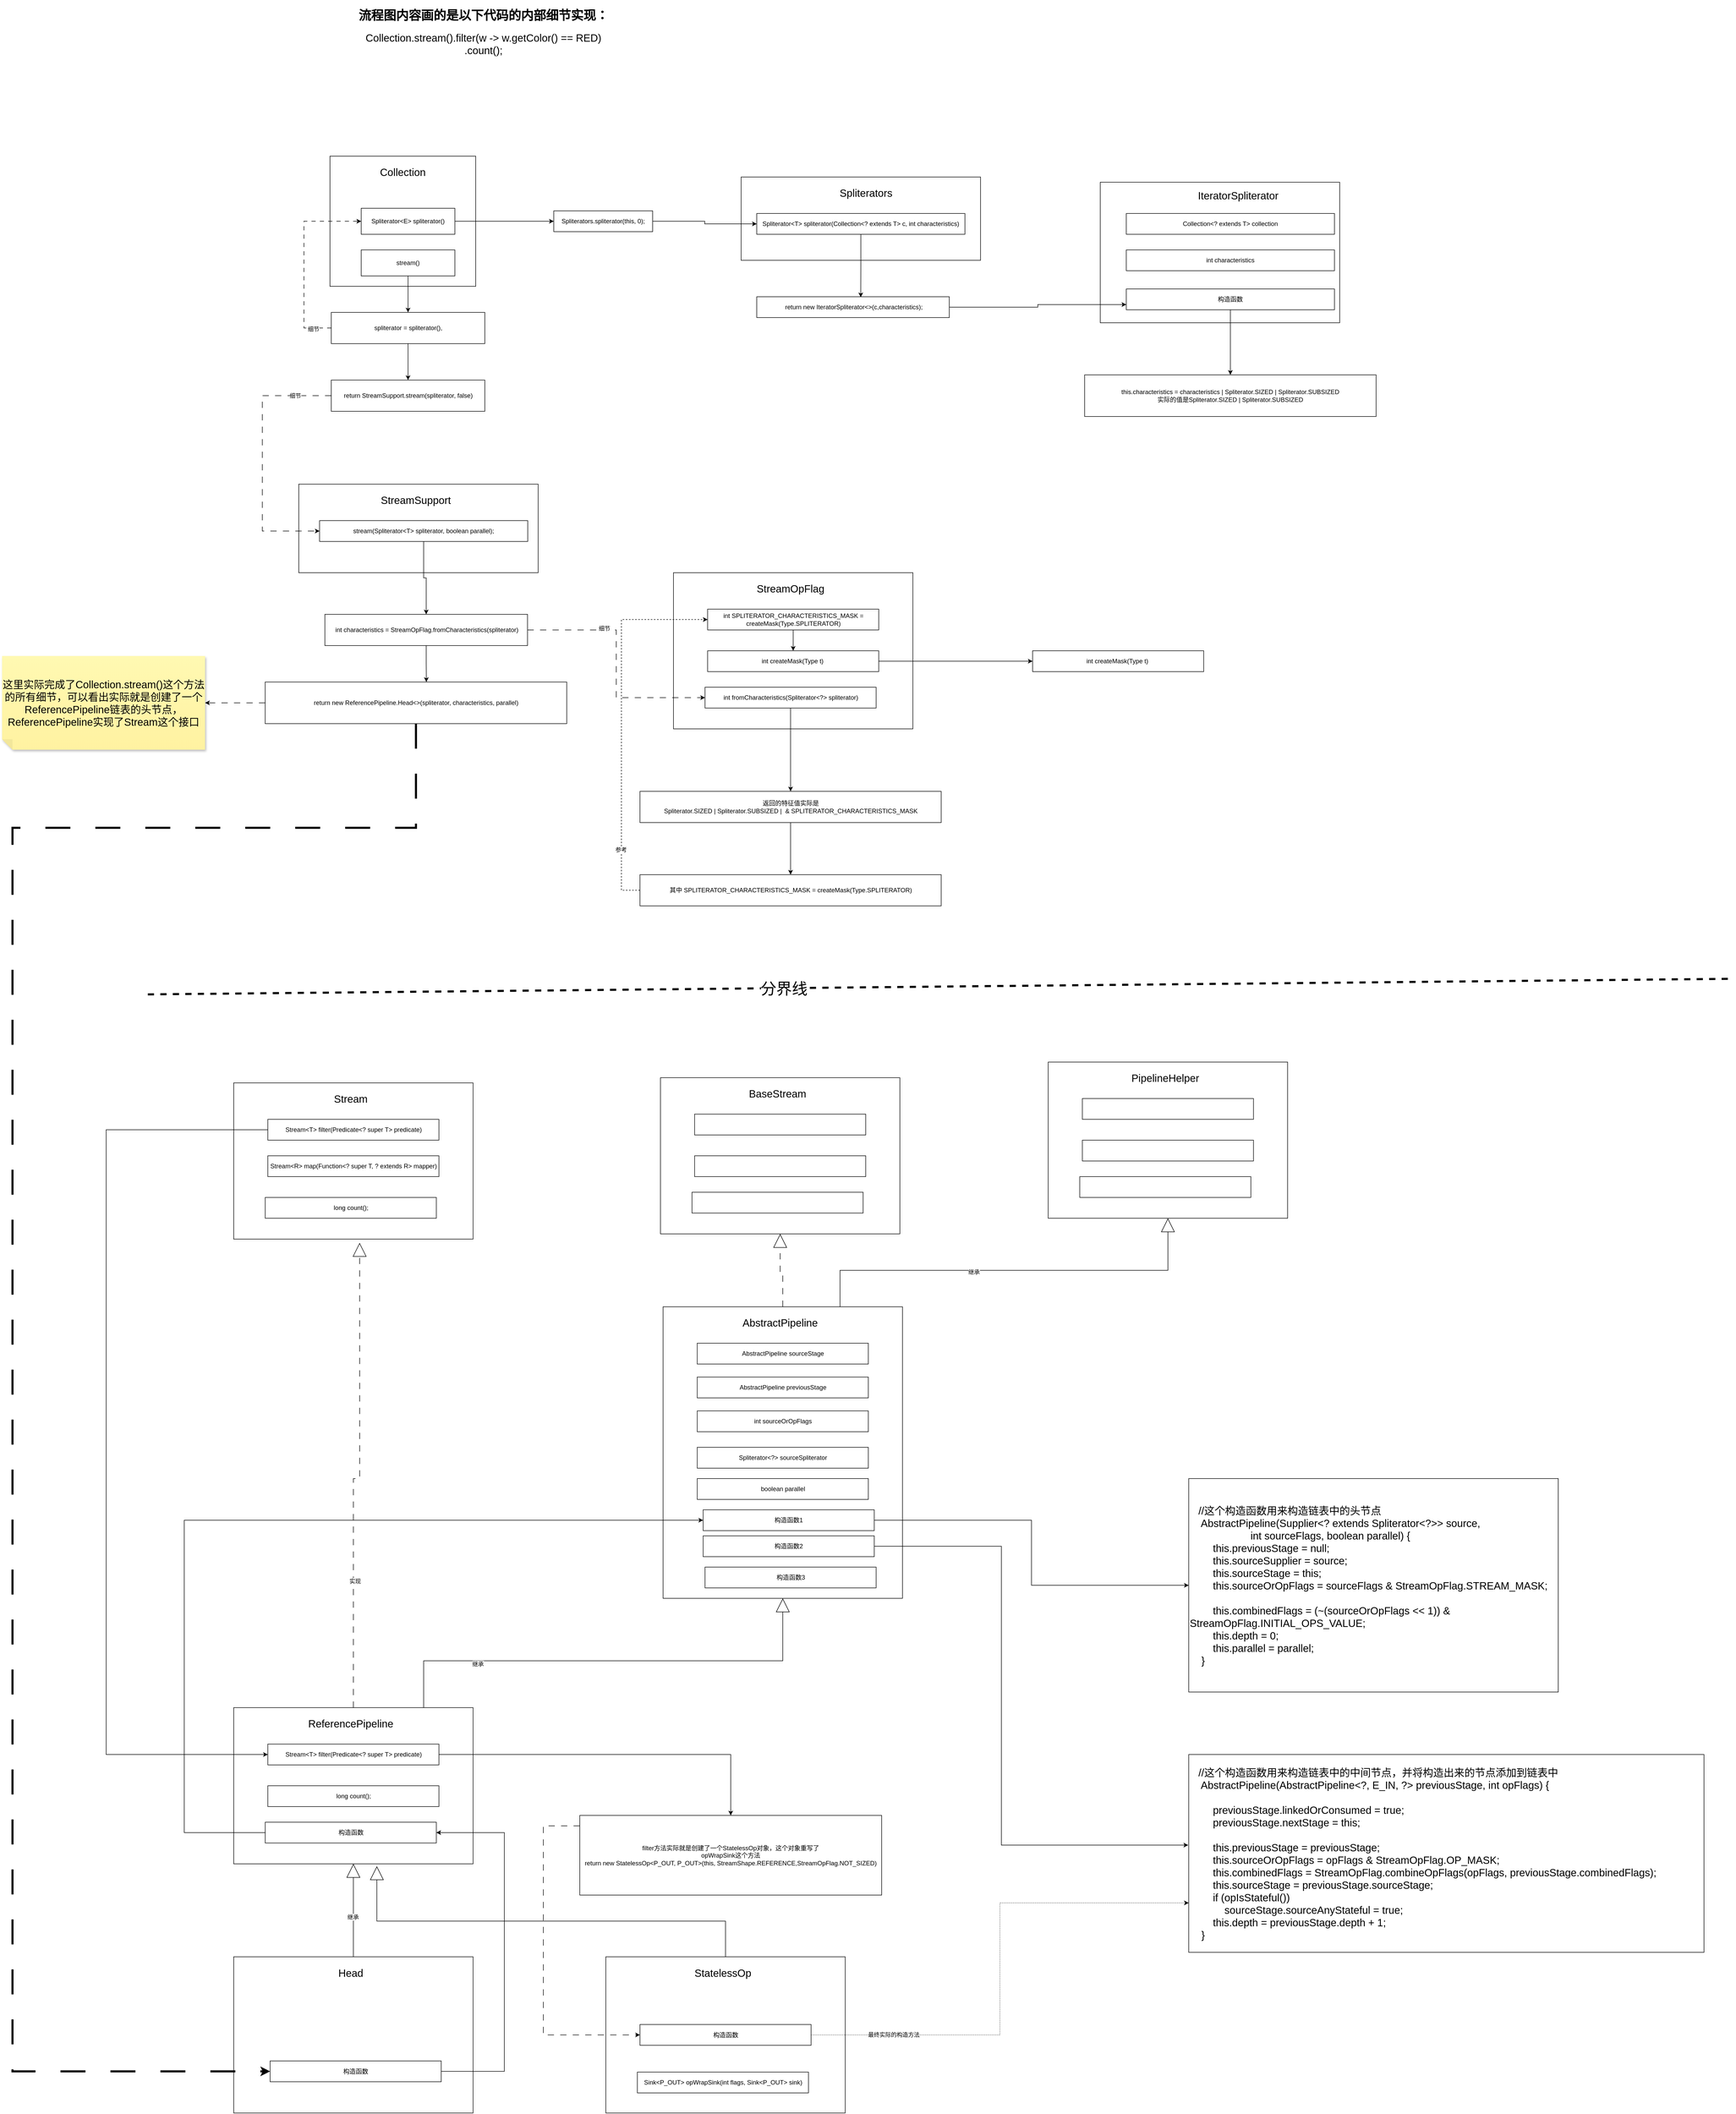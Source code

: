 <mxfile version="21.6.1" type="github">
  <diagram id="C5RBs43oDa-KdzZeNtuy" name="Page-1">
    <mxGraphModel dx="3094" dy="1292" grid="1" gridSize="10" guides="1" tooltips="1" connect="1" arrows="1" fold="1" page="1" pageScale="1" pageWidth="827" pageHeight="1169" math="0" shadow="0">
      <root>
        <mxCell id="WIyWlLk6GJQsqaUBKTNV-0" />
        <mxCell id="WIyWlLk6GJQsqaUBKTNV-1" parent="WIyWlLk6GJQsqaUBKTNV-0" />
        <mxCell id="cCdiUOHsCKcT_TOrJg50-2" value="&lt;h1&gt;流程图内容画的是以下代码的内部细节实现：&lt;/h1&gt;&lt;div style=&quot;border-color: var(--border-color); font-size: 20px; text-align: center;&quot;&gt;Collection.stream()&lt;span style=&quot;background-color: initial;&quot;&gt;.filter(w -&amp;gt; w.getColor() == RED)&lt;/span&gt;&lt;/div&gt;&lt;div style=&quot;border-color: var(--border-color); font-size: 20px; text-align: center;&quot;&gt;&lt;span style=&quot;background-color: initial;&quot;&gt;.count&lt;/span&gt;&lt;span style=&quot;background-color: initial;&quot;&gt;();&lt;/span&gt;&lt;/div&gt;" style="text;html=1;strokeColor=none;fillColor=none;spacing=5;spacingTop=-20;whiteSpace=wrap;overflow=hidden;rounded=0;" parent="WIyWlLk6GJQsqaUBKTNV-1" vertex="1">
          <mxGeometry x="160" y="30" width="560" height="160" as="geometry" />
        </mxCell>
        <mxCell id="cCdiUOHsCKcT_TOrJg50-3" value="" style="rounded=0;whiteSpace=wrap;html=1;fontSize=20;" parent="WIyWlLk6GJQsqaUBKTNV-1" vertex="1">
          <mxGeometry x="110" y="320" width="280" height="250" as="geometry" />
        </mxCell>
        <mxCell id="cCdiUOHsCKcT_TOrJg50-5" value="Collection" style="text;html=1;strokeColor=none;fillColor=none;align=center;verticalAlign=middle;whiteSpace=wrap;rounded=0;fontSize=20;" parent="WIyWlLk6GJQsqaUBKTNV-1" vertex="1">
          <mxGeometry x="190" y="330" width="120" height="40" as="geometry" />
        </mxCell>
        <mxCell id="cCdiUOHsCKcT_TOrJg50-11" style="edgeStyle=orthogonalEdgeStyle;rounded=0;orthogonalLoop=1;jettySize=auto;html=1;" parent="WIyWlLk6GJQsqaUBKTNV-1" source="cCdiUOHsCKcT_TOrJg50-6" target="cCdiUOHsCKcT_TOrJg50-8" edge="1">
          <mxGeometry relative="1" as="geometry" />
        </mxCell>
        <mxCell id="cCdiUOHsCKcT_TOrJg50-6" value="stream()" style="rounded=0;whiteSpace=wrap;html=1;" parent="WIyWlLk6GJQsqaUBKTNV-1" vertex="1">
          <mxGeometry x="170" y="500" width="180" height="50" as="geometry" />
        </mxCell>
        <mxCell id="cCdiUOHsCKcT_TOrJg50-14" style="edgeStyle=orthogonalEdgeStyle;rounded=0;orthogonalLoop=1;jettySize=auto;html=1;entryX=0;entryY=0.5;entryDx=0;entryDy=0;dashed=1;dashPattern=8 8;" parent="WIyWlLk6GJQsqaUBKTNV-1" source="cCdiUOHsCKcT_TOrJg50-8" target="cCdiUOHsCKcT_TOrJg50-12" edge="1">
          <mxGeometry relative="1" as="geometry">
            <Array as="points">
              <mxPoint x="60" y="650" />
              <mxPoint x="60" y="445" />
            </Array>
          </mxGeometry>
        </mxCell>
        <mxCell id="cCdiUOHsCKcT_TOrJg50-15" value="细节" style="edgeLabel;html=1;align=center;verticalAlign=middle;resizable=0;points=[];" parent="cCdiUOHsCKcT_TOrJg50-14" vertex="1" connectable="0">
          <mxGeometry x="-0.807" y="2" relative="1" as="geometry">
            <mxPoint x="1" as="offset" />
          </mxGeometry>
        </mxCell>
        <mxCell id="cCdiUOHsCKcT_TOrJg50-52" style="edgeStyle=orthogonalEdgeStyle;rounded=0;orthogonalLoop=1;jettySize=auto;html=1;" parent="WIyWlLk6GJQsqaUBKTNV-1" source="cCdiUOHsCKcT_TOrJg50-8" target="cCdiUOHsCKcT_TOrJg50-51" edge="1">
          <mxGeometry relative="1" as="geometry" />
        </mxCell>
        <mxCell id="cCdiUOHsCKcT_TOrJg50-8" value="spliterator = spliterator()," style="rounded=0;whiteSpace=wrap;html=1;" parent="WIyWlLk6GJQsqaUBKTNV-1" vertex="1">
          <mxGeometry x="112.5" y="620" width="295" height="60" as="geometry" />
        </mxCell>
        <mxCell id="cCdiUOHsCKcT_TOrJg50-17" style="edgeStyle=orthogonalEdgeStyle;rounded=0;orthogonalLoop=1;jettySize=auto;html=1;entryX=0;entryY=0.5;entryDx=0;entryDy=0;" parent="WIyWlLk6GJQsqaUBKTNV-1" source="cCdiUOHsCKcT_TOrJg50-12" target="cCdiUOHsCKcT_TOrJg50-16" edge="1">
          <mxGeometry relative="1" as="geometry" />
        </mxCell>
        <mxCell id="cCdiUOHsCKcT_TOrJg50-12" value="Spliterator&amp;lt;E&amp;gt; spliterator()" style="rounded=0;whiteSpace=wrap;html=1;" parent="WIyWlLk6GJQsqaUBKTNV-1" vertex="1">
          <mxGeometry x="170" y="420" width="180" height="50" as="geometry" />
        </mxCell>
        <mxCell id="cCdiUOHsCKcT_TOrJg50-16" value="Spliterators.spliterator(this, 0);" style="rounded=0;whiteSpace=wrap;html=1;" parent="WIyWlLk6GJQsqaUBKTNV-1" vertex="1">
          <mxGeometry x="540" y="425" width="190" height="40" as="geometry" />
        </mxCell>
        <mxCell id="cCdiUOHsCKcT_TOrJg50-18" value="" style="rounded=0;whiteSpace=wrap;html=1;fontSize=20;" parent="WIyWlLk6GJQsqaUBKTNV-1" vertex="1">
          <mxGeometry x="900" y="360" width="460" height="160" as="geometry" />
        </mxCell>
        <mxCell id="cCdiUOHsCKcT_TOrJg50-19" value="Spliterators" style="text;html=1;strokeColor=none;fillColor=none;align=center;verticalAlign=middle;whiteSpace=wrap;rounded=0;fontSize=20;" parent="WIyWlLk6GJQsqaUBKTNV-1" vertex="1">
          <mxGeometry x="1080" y="370" width="120" height="40" as="geometry" />
        </mxCell>
        <mxCell id="cCdiUOHsCKcT_TOrJg50-28" style="edgeStyle=orthogonalEdgeStyle;rounded=0;orthogonalLoop=1;jettySize=auto;html=1;entryX=0.54;entryY=0.025;entryDx=0;entryDy=0;entryPerimeter=0;" parent="WIyWlLk6GJQsqaUBKTNV-1" source="cCdiUOHsCKcT_TOrJg50-25" target="cCdiUOHsCKcT_TOrJg50-27" edge="1">
          <mxGeometry relative="1" as="geometry" />
        </mxCell>
        <mxCell id="cCdiUOHsCKcT_TOrJg50-25" value="&lt;div&gt;Spliterator&amp;lt;T&amp;gt; spliterator(Collection&amp;lt;? extends T&amp;gt; c,&amp;nbsp;&lt;span style=&quot;background-color: initial;&quot;&gt;int characteristics)&lt;/span&gt;&lt;/div&gt;" style="rounded=0;whiteSpace=wrap;html=1;" parent="WIyWlLk6GJQsqaUBKTNV-1" vertex="1">
          <mxGeometry x="930" y="430" width="400" height="40" as="geometry" />
        </mxCell>
        <mxCell id="cCdiUOHsCKcT_TOrJg50-26" style="edgeStyle=orthogonalEdgeStyle;rounded=0;orthogonalLoop=1;jettySize=auto;html=1;" parent="WIyWlLk6GJQsqaUBKTNV-1" source="cCdiUOHsCKcT_TOrJg50-16" target="cCdiUOHsCKcT_TOrJg50-25" edge="1">
          <mxGeometry relative="1" as="geometry" />
        </mxCell>
        <mxCell id="cCdiUOHsCKcT_TOrJg50-27" value="&lt;div&gt;&amp;nbsp;return new IteratorSpliterator&amp;lt;&amp;gt;(c,&lt;span style=&quot;background-color: initial;&quot;&gt;characteristics);&lt;/span&gt;&lt;/div&gt;" style="rounded=0;whiteSpace=wrap;html=1;" parent="WIyWlLk6GJQsqaUBKTNV-1" vertex="1">
          <mxGeometry x="930" y="590" width="370" height="40" as="geometry" />
        </mxCell>
        <mxCell id="cCdiUOHsCKcT_TOrJg50-29" value="" style="rounded=0;whiteSpace=wrap;html=1;fontSize=20;" parent="WIyWlLk6GJQsqaUBKTNV-1" vertex="1">
          <mxGeometry x="1590" y="370" width="460" height="270" as="geometry" />
        </mxCell>
        <mxCell id="cCdiUOHsCKcT_TOrJg50-30" value="IteratorSpliterator" style="text;html=1;strokeColor=none;fillColor=none;align=center;verticalAlign=middle;whiteSpace=wrap;rounded=0;fontSize=20;" parent="WIyWlLk6GJQsqaUBKTNV-1" vertex="1">
          <mxGeometry x="1770" y="380" width="170" height="30" as="geometry" />
        </mxCell>
        <mxCell id="cCdiUOHsCKcT_TOrJg50-38" style="edgeStyle=orthogonalEdgeStyle;rounded=0;orthogonalLoop=1;jettySize=auto;html=1;" parent="WIyWlLk6GJQsqaUBKTNV-1" source="cCdiUOHsCKcT_TOrJg50-31" target="cCdiUOHsCKcT_TOrJg50-37" edge="1">
          <mxGeometry relative="1" as="geometry" />
        </mxCell>
        <mxCell id="cCdiUOHsCKcT_TOrJg50-31" value="&lt;div&gt;构造函数&lt;/div&gt;" style="rounded=0;whiteSpace=wrap;html=1;" parent="WIyWlLk6GJQsqaUBKTNV-1" vertex="1">
          <mxGeometry x="1640" y="575" width="400" height="40" as="geometry" />
        </mxCell>
        <mxCell id="cCdiUOHsCKcT_TOrJg50-32" value="&lt;div&gt;Collection&amp;lt;? extends T&amp;gt; collection&lt;/div&gt;" style="rounded=0;whiteSpace=wrap;html=1;" parent="WIyWlLk6GJQsqaUBKTNV-1" vertex="1">
          <mxGeometry x="1640" y="430" width="400" height="40" as="geometry" />
        </mxCell>
        <mxCell id="cCdiUOHsCKcT_TOrJg50-33" value="&lt;div&gt;int characteristics&lt;/div&gt;" style="rounded=0;whiteSpace=wrap;html=1;" parent="WIyWlLk6GJQsqaUBKTNV-1" vertex="1">
          <mxGeometry x="1640" y="500" width="400" height="40" as="geometry" />
        </mxCell>
        <mxCell id="cCdiUOHsCKcT_TOrJg50-34" style="edgeStyle=orthogonalEdgeStyle;rounded=0;orthogonalLoop=1;jettySize=auto;html=1;entryX=0;entryY=0.75;entryDx=0;entryDy=0;" parent="WIyWlLk6GJQsqaUBKTNV-1" source="cCdiUOHsCKcT_TOrJg50-27" target="cCdiUOHsCKcT_TOrJg50-31" edge="1">
          <mxGeometry relative="1" as="geometry" />
        </mxCell>
        <mxCell id="cCdiUOHsCKcT_TOrJg50-73" style="edgeStyle=orthogonalEdgeStyle;rounded=0;orthogonalLoop=1;jettySize=auto;html=1;dashed=1;dashPattern=12 12;" parent="WIyWlLk6GJQsqaUBKTNV-1" source="cCdiUOHsCKcT_TOrJg50-35" target="cCdiUOHsCKcT_TOrJg50-72" edge="1">
          <mxGeometry relative="1" as="geometry" />
        </mxCell>
        <mxCell id="cCdiUOHsCKcT_TOrJg50-35" value="&lt;div&gt;&lt;/div&gt;return new ReferencePipeline.Head&amp;lt;&amp;gt;(spliterator, characteristics&lt;span style=&quot;background-color: initial;&quot;&gt;,&amp;nbsp;&lt;/span&gt;&lt;span style=&quot;background-color: initial;&quot;&gt;parallel)&lt;/span&gt;" style="rounded=0;whiteSpace=wrap;html=1;" parent="WIyWlLk6GJQsqaUBKTNV-1" vertex="1">
          <mxGeometry x="-14.47" y="1330" width="579.37" height="80" as="geometry" />
        </mxCell>
        <mxCell id="cCdiUOHsCKcT_TOrJg50-37" value="&lt;div&gt;&lt;/div&gt;this.characteristics =&amp;nbsp;&lt;span style=&quot;background-color: initial;&quot;&gt;characteristics | Spliterator.SIZED | Spliterator.SUBSIZED&lt;br&gt;实际的值是Spliterator.SIZED | Spliterator.SUBSIZED&lt;br&gt;&lt;/span&gt;" style="rounded=0;whiteSpace=wrap;html=1;" parent="WIyWlLk6GJQsqaUBKTNV-1" vertex="1">
          <mxGeometry x="1560" y="740" width="560" height="80" as="geometry" />
        </mxCell>
        <mxCell id="cCdiUOHsCKcT_TOrJg50-44" style="edgeStyle=orthogonalEdgeStyle;rounded=0;orthogonalLoop=1;jettySize=auto;html=1;entryX=0.5;entryY=0;entryDx=0;entryDy=0;" parent="WIyWlLk6GJQsqaUBKTNV-1" source="cCdiUOHsCKcT_TOrJg50-39" edge="1">
          <mxGeometry relative="1" as="geometry">
            <mxPoint x="295.215" y="1330" as="targetPoint" />
          </mxGeometry>
        </mxCell>
        <mxCell id="cCdiUOHsCKcT_TOrJg50-39" value="&amp;nbsp;int&amp;nbsp;characteristics&lt;span style=&quot;background-color: initial;&quot;&gt;&amp;nbsp;= StreamOpFlag.fromCharacteristics(spliterator)&lt;/span&gt;" style="rounded=0;whiteSpace=wrap;html=1;" parent="WIyWlLk6GJQsqaUBKTNV-1" vertex="1">
          <mxGeometry x="100.22" y="1200" width="389.37" height="60" as="geometry" />
        </mxCell>
        <mxCell id="cCdiUOHsCKcT_TOrJg50-45" value="" style="rounded=0;whiteSpace=wrap;html=1;fontSize=20;" parent="WIyWlLk6GJQsqaUBKTNV-1" vertex="1">
          <mxGeometry x="50" y="950" width="460" height="170" as="geometry" />
        </mxCell>
        <mxCell id="cCdiUOHsCKcT_TOrJg50-46" value="StreamSupport" style="text;html=1;strokeColor=none;fillColor=none;align=center;verticalAlign=middle;whiteSpace=wrap;rounded=0;fontSize=20;" parent="WIyWlLk6GJQsqaUBKTNV-1" vertex="1">
          <mxGeometry x="180" y="960" width="190" height="40" as="geometry" />
        </mxCell>
        <mxCell id="cCdiUOHsCKcT_TOrJg50-56" style="edgeStyle=orthogonalEdgeStyle;rounded=0;orthogonalLoop=1;jettySize=auto;html=1;" parent="WIyWlLk6GJQsqaUBKTNV-1" source="cCdiUOHsCKcT_TOrJg50-48" target="cCdiUOHsCKcT_TOrJg50-39" edge="1">
          <mxGeometry relative="1" as="geometry" />
        </mxCell>
        <mxCell id="cCdiUOHsCKcT_TOrJg50-48" value="stream(Spliterator&amp;lt;T&amp;gt; spliterator, boolean parallel);" style="rounded=0;whiteSpace=wrap;html=1;" parent="WIyWlLk6GJQsqaUBKTNV-1" vertex="1">
          <mxGeometry x="90" y="1020" width="400" height="40" as="geometry" />
        </mxCell>
        <mxCell id="cCdiUOHsCKcT_TOrJg50-51" value="return StreamSupport.stream(spliterator, false)" style="rounded=0;whiteSpace=wrap;html=1;" parent="WIyWlLk6GJQsqaUBKTNV-1" vertex="1">
          <mxGeometry x="112.5" y="750" width="295" height="60" as="geometry" />
        </mxCell>
        <mxCell id="cCdiUOHsCKcT_TOrJg50-53" style="edgeStyle=orthogonalEdgeStyle;rounded=0;orthogonalLoop=1;jettySize=auto;html=1;entryX=0;entryY=0.5;entryDx=0;entryDy=0;dashed=1;dashPattern=12 12;" parent="WIyWlLk6GJQsqaUBKTNV-1" source="cCdiUOHsCKcT_TOrJg50-51" target="cCdiUOHsCKcT_TOrJg50-48" edge="1">
          <mxGeometry relative="1" as="geometry">
            <Array as="points">
              <mxPoint x="-20" y="780" />
              <mxPoint x="-20" y="1040" />
            </Array>
          </mxGeometry>
        </mxCell>
        <mxCell id="cCdiUOHsCKcT_TOrJg50-54" value="细节" style="edgeLabel;html=1;align=center;verticalAlign=middle;resizable=0;points=[];" parent="cCdiUOHsCKcT_TOrJg50-53" vertex="1" connectable="0">
          <mxGeometry x="-0.72" relative="1" as="geometry">
            <mxPoint x="1" as="offset" />
          </mxGeometry>
        </mxCell>
        <mxCell id="cCdiUOHsCKcT_TOrJg50-65" style="edgeStyle=orthogonalEdgeStyle;rounded=0;orthogonalLoop=1;jettySize=auto;html=1;" parent="WIyWlLk6GJQsqaUBKTNV-1" source="cCdiUOHsCKcT_TOrJg50-57" target="cCdiUOHsCKcT_TOrJg50-64" edge="1">
          <mxGeometry relative="1" as="geometry" />
        </mxCell>
        <mxCell id="cCdiUOHsCKcT_TOrJg50-57" value="返回的特征值实际是&lt;br&gt;Spliterator.SIZED | Spliterator.SUBSIZED |&amp;nbsp;&amp;nbsp;&amp;amp; SPLITERATOR_CHARACTERISTICS_MASK" style="rounded=0;whiteSpace=wrap;html=1;" parent="WIyWlLk6GJQsqaUBKTNV-1" vertex="1">
          <mxGeometry x="705.62" y="1540" width="578.75" height="60" as="geometry" />
        </mxCell>
        <mxCell id="cCdiUOHsCKcT_TOrJg50-58" value="" style="rounded=0;whiteSpace=wrap;html=1;fontSize=20;" parent="WIyWlLk6GJQsqaUBKTNV-1" vertex="1">
          <mxGeometry x="770" y="1120" width="460" height="300" as="geometry" />
        </mxCell>
        <mxCell id="cCdiUOHsCKcT_TOrJg50-59" value="StreamOpFlag" style="text;html=1;strokeColor=none;fillColor=none;align=center;verticalAlign=middle;whiteSpace=wrap;rounded=0;fontSize=20;" parent="WIyWlLk6GJQsqaUBKTNV-1" vertex="1">
          <mxGeometry x="900" y="1130" width="190" height="40" as="geometry" />
        </mxCell>
        <mxCell id="cCdiUOHsCKcT_TOrJg50-61" style="edgeStyle=orthogonalEdgeStyle;rounded=0;orthogonalLoop=1;jettySize=auto;html=1;" parent="WIyWlLk6GJQsqaUBKTNV-1" source="cCdiUOHsCKcT_TOrJg50-41" target="cCdiUOHsCKcT_TOrJg50-57" edge="1">
          <mxGeometry relative="1" as="geometry" />
        </mxCell>
        <mxCell id="cCdiUOHsCKcT_TOrJg50-41" value="int fromCharacteristics(Spliterator&amp;lt;?&amp;gt; spliterator)" style="rounded=0;whiteSpace=wrap;html=1;" parent="WIyWlLk6GJQsqaUBKTNV-1" vertex="1">
          <mxGeometry x="830.62" y="1340" width="328.75" height="40" as="geometry" />
        </mxCell>
        <mxCell id="cCdiUOHsCKcT_TOrJg50-42" style="edgeStyle=orthogonalEdgeStyle;rounded=0;orthogonalLoop=1;jettySize=auto;html=1;entryX=0;entryY=0.5;entryDx=0;entryDy=0;dashed=1;dashPattern=12 12;" parent="WIyWlLk6GJQsqaUBKTNV-1" source="cCdiUOHsCKcT_TOrJg50-39" target="cCdiUOHsCKcT_TOrJg50-41" edge="1">
          <mxGeometry relative="1" as="geometry" />
        </mxCell>
        <mxCell id="cCdiUOHsCKcT_TOrJg50-43" value="细节" style="edgeLabel;html=1;align=center;verticalAlign=middle;resizable=0;points=[];" parent="cCdiUOHsCKcT_TOrJg50-42" vertex="1" connectable="0">
          <mxGeometry x="-0.371" y="3" relative="1" as="geometry">
            <mxPoint x="-1" as="offset" />
          </mxGeometry>
        </mxCell>
        <mxCell id="cCdiUOHsCKcT_TOrJg50-71" style="edgeStyle=orthogonalEdgeStyle;rounded=0;orthogonalLoop=1;jettySize=auto;html=1;" parent="WIyWlLk6GJQsqaUBKTNV-1" source="cCdiUOHsCKcT_TOrJg50-63" target="cCdiUOHsCKcT_TOrJg50-70" edge="1">
          <mxGeometry relative="1" as="geometry" />
        </mxCell>
        <mxCell id="cCdiUOHsCKcT_TOrJg50-63" value="int createMask(Type t)&amp;nbsp;" style="rounded=0;whiteSpace=wrap;html=1;" parent="WIyWlLk6GJQsqaUBKTNV-1" vertex="1">
          <mxGeometry x="835.62" y="1270" width="328.75" height="40" as="geometry" />
        </mxCell>
        <mxCell id="cCdiUOHsCKcT_TOrJg50-64" value="其中 SPLITERATOR_CHARACTERISTICS_MASK = createMask(Type.SPLITERATOR)" style="rounded=0;whiteSpace=wrap;html=1;" parent="WIyWlLk6GJQsqaUBKTNV-1" vertex="1">
          <mxGeometry x="705.62" y="1700" width="578.75" height="60" as="geometry" />
        </mxCell>
        <mxCell id="cCdiUOHsCKcT_TOrJg50-67" style="edgeStyle=orthogonalEdgeStyle;rounded=0;orthogonalLoop=1;jettySize=auto;html=1;entryX=0.5;entryY=0;entryDx=0;entryDy=0;" parent="WIyWlLk6GJQsqaUBKTNV-1" source="cCdiUOHsCKcT_TOrJg50-66" target="cCdiUOHsCKcT_TOrJg50-63" edge="1">
          <mxGeometry relative="1" as="geometry" />
        </mxCell>
        <mxCell id="cCdiUOHsCKcT_TOrJg50-66" value="int SPLITERATOR_CHARACTERISTICS_MASK = createMask(Type.SPLITERATOR)" style="rounded=0;whiteSpace=wrap;html=1;" parent="WIyWlLk6GJQsqaUBKTNV-1" vertex="1">
          <mxGeometry x="835.62" y="1190" width="328.75" height="40" as="geometry" />
        </mxCell>
        <mxCell id="cCdiUOHsCKcT_TOrJg50-68" style="edgeStyle=orthogonalEdgeStyle;rounded=0;orthogonalLoop=1;jettySize=auto;html=1;entryX=0;entryY=0.5;entryDx=0;entryDy=0;dashed=1;" parent="WIyWlLk6GJQsqaUBKTNV-1" source="cCdiUOHsCKcT_TOrJg50-64" target="cCdiUOHsCKcT_TOrJg50-66" edge="1">
          <mxGeometry relative="1" as="geometry">
            <Array as="points">
              <mxPoint x="670" y="1730" />
              <mxPoint x="670" y="1210" />
            </Array>
          </mxGeometry>
        </mxCell>
        <mxCell id="cCdiUOHsCKcT_TOrJg50-69" value="参考" style="edgeLabel;html=1;align=center;verticalAlign=middle;resizable=0;points=[];" parent="cCdiUOHsCKcT_TOrJg50-68" vertex="1" connectable="0">
          <mxGeometry x="-0.684" y="1" relative="1" as="geometry">
            <mxPoint as="offset" />
          </mxGeometry>
        </mxCell>
        <mxCell id="cCdiUOHsCKcT_TOrJg50-70" value="int createMask(Type t)&amp;nbsp;" style="rounded=0;whiteSpace=wrap;html=1;" parent="WIyWlLk6GJQsqaUBKTNV-1" vertex="1">
          <mxGeometry x="1460" y="1270" width="328.75" height="40" as="geometry" />
        </mxCell>
        <mxCell id="cCdiUOHsCKcT_TOrJg50-72" value="这里实际完成了Collection.stream()这个方法的所有细节，可以看出实际就是创建了一个ReferencePipeline链表的头节点，ReferencePipeline实现了Stream这个接口" style="shape=note;whiteSpace=wrap;html=1;backgroundOutline=1;fontColor=#000000;darkOpacity=0.05;fillColor=#FFF9B2;strokeColor=none;fillStyle=solid;direction=west;gradientDirection=north;gradientColor=#FFF2A1;shadow=1;size=20;pointerEvents=1;fontSize=20;" parent="WIyWlLk6GJQsqaUBKTNV-1" vertex="1">
          <mxGeometry x="-520" y="1280" width="390" height="180" as="geometry" />
        </mxCell>
        <mxCell id="cCdiUOHsCKcT_TOrJg50-74" value="" style="endArrow=none;dashed=1;html=1;rounded=0;strokeWidth=4;" parent="WIyWlLk6GJQsqaUBKTNV-1" edge="1">
          <mxGeometry width="50" height="50" relative="1" as="geometry">
            <mxPoint x="-240" y="1930" as="sourcePoint" />
            <mxPoint x="2807.5" y="1900" as="targetPoint" />
          </mxGeometry>
        </mxCell>
        <mxCell id="cCdiUOHsCKcT_TOrJg50-75" value="分界线" style="edgeLabel;html=1;align=center;verticalAlign=middle;resizable=0;points=[];fontSize=30;" parent="cCdiUOHsCKcT_TOrJg50-74" vertex="1" connectable="0">
          <mxGeometry x="-0.198" y="-1" relative="1" as="geometry">
            <mxPoint as="offset" />
          </mxGeometry>
        </mxCell>
        <mxCell id="cCdiUOHsCKcT_TOrJg50-95" style="edgeStyle=orthogonalEdgeStyle;rounded=0;orthogonalLoop=1;jettySize=auto;html=1;entryX=0.526;entryY=1.024;entryDx=0;entryDy=0;entryPerimeter=0;endArrow=block;endFill=0;endSize=24;dashed=1;dashPattern=12 12;" parent="WIyWlLk6GJQsqaUBKTNV-1" source="cCdiUOHsCKcT_TOrJg50-76" target="cCdiUOHsCKcT_TOrJg50-90" edge="1">
          <mxGeometry relative="1" as="geometry" />
        </mxCell>
        <mxCell id="cCdiUOHsCKcT_TOrJg50-96" value="实现" style="edgeLabel;html=1;align=center;verticalAlign=middle;resizable=0;points=[];" parent="cCdiUOHsCKcT_TOrJg50-95" vertex="1" connectable="0">
          <mxGeometry x="-0.463" y="-3" relative="1" as="geometry">
            <mxPoint as="offset" />
          </mxGeometry>
        </mxCell>
        <mxCell id="cCdiUOHsCKcT_TOrJg50-102" style="edgeStyle=orthogonalEdgeStyle;rounded=0;orthogonalLoop=1;jettySize=auto;html=1;endArrow=block;endFill=0;endSize=24;" parent="WIyWlLk6GJQsqaUBKTNV-1" source="cCdiUOHsCKcT_TOrJg50-76" target="cCdiUOHsCKcT_TOrJg50-97" edge="1">
          <mxGeometry relative="1" as="geometry">
            <Array as="points">
              <mxPoint x="290" y="3210" />
              <mxPoint x="980" y="3210" />
            </Array>
          </mxGeometry>
        </mxCell>
        <mxCell id="cCdiUOHsCKcT_TOrJg50-103" value="继承" style="edgeLabel;html=1;align=center;verticalAlign=middle;resizable=0;points=[];" parent="cCdiUOHsCKcT_TOrJg50-102" vertex="1" connectable="0">
          <mxGeometry x="-0.568" y="-5" relative="1" as="geometry">
            <mxPoint x="-1" y="1" as="offset" />
          </mxGeometry>
        </mxCell>
        <mxCell id="cCdiUOHsCKcT_TOrJg50-76" value="" style="rounded=0;whiteSpace=wrap;html=1;fontSize=20;" parent="WIyWlLk6GJQsqaUBKTNV-1" vertex="1">
          <mxGeometry x="-75.01" y="3300" width="460" height="300" as="geometry" />
        </mxCell>
        <mxCell id="cCdiUOHsCKcT_TOrJg50-77" value="ReferencePipeline" style="text;html=1;strokeColor=none;fillColor=none;align=center;verticalAlign=middle;whiteSpace=wrap;rounded=0;fontSize=20;" parent="WIyWlLk6GJQsqaUBKTNV-1" vertex="1">
          <mxGeometry x="54.99" y="3310" width="190" height="40" as="geometry" />
        </mxCell>
        <mxCell id="cCdiUOHsCKcT_TOrJg50-78" value="构造函数" style="rounded=0;whiteSpace=wrap;html=1;" parent="WIyWlLk6GJQsqaUBKTNV-1" vertex="1">
          <mxGeometry x="-14.39" y="3520" width="328.75" height="40" as="geometry" />
        </mxCell>
        <mxCell id="cCdiUOHsCKcT_TOrJg50-79" value="long count();" style="rounded=0;whiteSpace=wrap;html=1;" parent="WIyWlLk6GJQsqaUBKTNV-1" vertex="1">
          <mxGeometry x="-9.39" y="3450" width="328.75" height="40" as="geometry" />
        </mxCell>
        <mxCell id="cCdiUOHsCKcT_TOrJg50-131" style="edgeStyle=orthogonalEdgeStyle;rounded=0;orthogonalLoop=1;jettySize=auto;html=1;" parent="WIyWlLk6GJQsqaUBKTNV-1" source="cCdiUOHsCKcT_TOrJg50-81" target="cCdiUOHsCKcT_TOrJg50-130" edge="1">
          <mxGeometry relative="1" as="geometry" />
        </mxCell>
        <mxCell id="cCdiUOHsCKcT_TOrJg50-81" value="Stream&amp;lt;T&amp;gt; filter(Predicate&amp;lt;? super T&amp;gt; predicate)" style="rounded=0;whiteSpace=wrap;html=1;" parent="WIyWlLk6GJQsqaUBKTNV-1" vertex="1">
          <mxGeometry x="-9.39" y="3370" width="328.75" height="40" as="geometry" />
        </mxCell>
        <mxCell id="cCdiUOHsCKcT_TOrJg50-88" style="edgeStyle=orthogonalEdgeStyle;rounded=0;orthogonalLoop=1;jettySize=auto;html=1;entryX=0.5;entryY=1;entryDx=0;entryDy=0;endArrow=block;endFill=0;endSize=24;" parent="WIyWlLk6GJQsqaUBKTNV-1" source="cCdiUOHsCKcT_TOrJg50-82" target="cCdiUOHsCKcT_TOrJg50-76" edge="1">
          <mxGeometry relative="1" as="geometry" />
        </mxCell>
        <mxCell id="cCdiUOHsCKcT_TOrJg50-89" value="继承" style="edgeLabel;html=1;align=center;verticalAlign=middle;resizable=0;points=[];" parent="cCdiUOHsCKcT_TOrJg50-88" vertex="1" connectable="0">
          <mxGeometry x="-0.144" y="1" relative="1" as="geometry">
            <mxPoint as="offset" />
          </mxGeometry>
        </mxCell>
        <mxCell id="cCdiUOHsCKcT_TOrJg50-82" value="" style="rounded=0;whiteSpace=wrap;html=1;fontSize=20;" parent="WIyWlLk6GJQsqaUBKTNV-1" vertex="1">
          <mxGeometry x="-75.01" y="3778.57" width="460" height="300" as="geometry" />
        </mxCell>
        <mxCell id="cCdiUOHsCKcT_TOrJg50-83" value="Head" style="text;html=1;strokeColor=none;fillColor=none;align=center;verticalAlign=middle;whiteSpace=wrap;rounded=0;fontSize=20;" parent="WIyWlLk6GJQsqaUBKTNV-1" vertex="1">
          <mxGeometry x="54.99" y="3788.57" width="190" height="40" as="geometry" />
        </mxCell>
        <mxCell id="cCdiUOHsCKcT_TOrJg50-120" style="edgeStyle=orthogonalEdgeStyle;rounded=0;orthogonalLoop=1;jettySize=auto;html=1;entryX=1;entryY=0.5;entryDx=0;entryDy=0;" parent="WIyWlLk6GJQsqaUBKTNV-1" source="cCdiUOHsCKcT_TOrJg50-84" target="cCdiUOHsCKcT_TOrJg50-78" edge="1">
          <mxGeometry relative="1" as="geometry">
            <Array as="points">
              <mxPoint x="444.99" y="3998.5" />
              <mxPoint x="444.99" y="3540.5" />
            </Array>
          </mxGeometry>
        </mxCell>
        <mxCell id="cCdiUOHsCKcT_TOrJg50-84" value="构造函数" style="rounded=0;whiteSpace=wrap;html=1;" parent="WIyWlLk6GJQsqaUBKTNV-1" vertex="1">
          <mxGeometry x="-5.01" y="3978.57" width="328.75" height="40" as="geometry" />
        </mxCell>
        <mxCell id="cCdiUOHsCKcT_TOrJg50-90" value="" style="rounded=0;whiteSpace=wrap;html=1;fontSize=20;" parent="WIyWlLk6GJQsqaUBKTNV-1" vertex="1">
          <mxGeometry x="-75.01" y="2100" width="460" height="300" as="geometry" />
        </mxCell>
        <mxCell id="cCdiUOHsCKcT_TOrJg50-91" value="Stream" style="text;html=1;strokeColor=none;fillColor=none;align=center;verticalAlign=middle;whiteSpace=wrap;rounded=0;fontSize=20;" parent="WIyWlLk6GJQsqaUBKTNV-1" vertex="1">
          <mxGeometry x="54.99" y="2110" width="190" height="40" as="geometry" />
        </mxCell>
        <mxCell id="cCdiUOHsCKcT_TOrJg50-93" value="Stream&amp;lt;R&amp;gt; map(Function&amp;lt;? super T, ? extends R&amp;gt; mapper)" style="rounded=0;whiteSpace=wrap;html=1;" parent="WIyWlLk6GJQsqaUBKTNV-1" vertex="1">
          <mxGeometry x="-9.39" y="2240" width="328.75" height="40" as="geometry" />
        </mxCell>
        <mxCell id="cCdiUOHsCKcT_TOrJg50-132" style="edgeStyle=orthogonalEdgeStyle;rounded=0;orthogonalLoop=1;jettySize=auto;html=1;entryX=0;entryY=0.5;entryDx=0;entryDy=0;" parent="WIyWlLk6GJQsqaUBKTNV-1" source="cCdiUOHsCKcT_TOrJg50-94" target="cCdiUOHsCKcT_TOrJg50-81" edge="1">
          <mxGeometry relative="1" as="geometry">
            <Array as="points">
              <mxPoint x="-320" y="2190" />
              <mxPoint x="-320" y="3390" />
            </Array>
          </mxGeometry>
        </mxCell>
        <mxCell id="cCdiUOHsCKcT_TOrJg50-94" value="Stream&amp;lt;T&amp;gt; filter(Predicate&amp;lt;? super T&amp;gt; predicate)" style="rounded=0;whiteSpace=wrap;html=1;" parent="WIyWlLk6GJQsqaUBKTNV-1" vertex="1">
          <mxGeometry x="-9.39" y="2170" width="328.75" height="40" as="geometry" />
        </mxCell>
        <mxCell id="cCdiUOHsCKcT_TOrJg50-114" style="edgeStyle=orthogonalEdgeStyle;rounded=0;orthogonalLoop=1;jettySize=auto;html=1;entryX=0.5;entryY=1;entryDx=0;entryDy=0;endArrow=block;endFill=0;endSize=24;dashed=1;dashPattern=12 12;" parent="WIyWlLk6GJQsqaUBKTNV-1" source="cCdiUOHsCKcT_TOrJg50-97" target="cCdiUOHsCKcT_TOrJg50-104" edge="1">
          <mxGeometry relative="1" as="geometry" />
        </mxCell>
        <mxCell id="cCdiUOHsCKcT_TOrJg50-116" style="edgeStyle=orthogonalEdgeStyle;rounded=0;orthogonalLoop=1;jettySize=auto;html=1;entryX=0.5;entryY=1;entryDx=0;entryDy=0;endArrow=block;endFill=0;endSize=24;" parent="WIyWlLk6GJQsqaUBKTNV-1" source="cCdiUOHsCKcT_TOrJg50-97" target="cCdiUOHsCKcT_TOrJg50-109" edge="1">
          <mxGeometry relative="1" as="geometry">
            <Array as="points">
              <mxPoint x="1090" y="2460" />
              <mxPoint x="1720" y="2460" />
            </Array>
          </mxGeometry>
        </mxCell>
        <mxCell id="cCdiUOHsCKcT_TOrJg50-117" value="继承" style="edgeLabel;html=1;align=center;verticalAlign=middle;resizable=0;points=[];" parent="cCdiUOHsCKcT_TOrJg50-116" vertex="1" connectable="0">
          <mxGeometry x="-0.181" y="-3" relative="1" as="geometry">
            <mxPoint x="-1" as="offset" />
          </mxGeometry>
        </mxCell>
        <mxCell id="cCdiUOHsCKcT_TOrJg50-97" value="" style="rounded=0;whiteSpace=wrap;html=1;fontSize=20;" parent="WIyWlLk6GJQsqaUBKTNV-1" vertex="1">
          <mxGeometry x="750" y="2530" width="460" height="560" as="geometry" />
        </mxCell>
        <mxCell id="cCdiUOHsCKcT_TOrJg50-98" value="AbstractPipeline" style="text;html=1;strokeColor=none;fillColor=none;align=center;verticalAlign=middle;whiteSpace=wrap;rounded=0;fontSize=20;" parent="WIyWlLk6GJQsqaUBKTNV-1" vertex="1">
          <mxGeometry x="880" y="2540" width="190" height="40" as="geometry" />
        </mxCell>
        <mxCell id="cCdiUOHsCKcT_TOrJg50-129" style="edgeStyle=orthogonalEdgeStyle;rounded=0;orthogonalLoop=1;jettySize=auto;html=1;" parent="WIyWlLk6GJQsqaUBKTNV-1" source="cCdiUOHsCKcT_TOrJg50-99" target="cCdiUOHsCKcT_TOrJg50-126" edge="1">
          <mxGeometry relative="1" as="geometry" />
        </mxCell>
        <mxCell id="cCdiUOHsCKcT_TOrJg50-99" value="构造函数1" style="rounded=0;whiteSpace=wrap;html=1;" parent="WIyWlLk6GJQsqaUBKTNV-1" vertex="1">
          <mxGeometry x="827" y="2920" width="328.75" height="40" as="geometry" />
        </mxCell>
        <mxCell id="cCdiUOHsCKcT_TOrJg50-100" value="AbstractPipeline previousStage" style="rounded=0;whiteSpace=wrap;html=1;" parent="WIyWlLk6GJQsqaUBKTNV-1" vertex="1">
          <mxGeometry x="815.62" y="2665" width="328.75" height="40" as="geometry" />
        </mxCell>
        <mxCell id="cCdiUOHsCKcT_TOrJg50-101" value="AbstractPipeline sourceStage" style="rounded=0;whiteSpace=wrap;html=1;" parent="WIyWlLk6GJQsqaUBKTNV-1" vertex="1">
          <mxGeometry x="815.62" y="2600" width="328.75" height="40" as="geometry" />
        </mxCell>
        <mxCell id="cCdiUOHsCKcT_TOrJg50-104" value="" style="rounded=0;whiteSpace=wrap;html=1;fontSize=20;" parent="WIyWlLk6GJQsqaUBKTNV-1" vertex="1">
          <mxGeometry x="744.99" y="2090" width="460" height="300" as="geometry" />
        </mxCell>
        <mxCell id="cCdiUOHsCKcT_TOrJg50-105" value="BaseStream" style="text;html=1;strokeColor=none;fillColor=none;align=center;verticalAlign=middle;whiteSpace=wrap;rounded=0;fontSize=20;" parent="WIyWlLk6GJQsqaUBKTNV-1" vertex="1">
          <mxGeometry x="874.99" y="2100" width="190" height="40" as="geometry" />
        </mxCell>
        <mxCell id="cCdiUOHsCKcT_TOrJg50-106" value="" style="rounded=0;whiteSpace=wrap;html=1;" parent="WIyWlLk6GJQsqaUBKTNV-1" vertex="1">
          <mxGeometry x="805.61" y="2310" width="328.75" height="40" as="geometry" />
        </mxCell>
        <mxCell id="cCdiUOHsCKcT_TOrJg50-107" value="" style="rounded=0;whiteSpace=wrap;html=1;" parent="WIyWlLk6GJQsqaUBKTNV-1" vertex="1">
          <mxGeometry x="810.61" y="2240" width="328.75" height="40" as="geometry" />
        </mxCell>
        <mxCell id="cCdiUOHsCKcT_TOrJg50-108" value="" style="rounded=0;whiteSpace=wrap;html=1;" parent="WIyWlLk6GJQsqaUBKTNV-1" vertex="1">
          <mxGeometry x="810.61" y="2160" width="328.75" height="40" as="geometry" />
        </mxCell>
        <mxCell id="cCdiUOHsCKcT_TOrJg50-109" value="" style="rounded=0;whiteSpace=wrap;html=1;fontSize=20;" parent="WIyWlLk6GJQsqaUBKTNV-1" vertex="1">
          <mxGeometry x="1490" y="2060" width="460" height="300" as="geometry" />
        </mxCell>
        <mxCell id="cCdiUOHsCKcT_TOrJg50-110" value="PipelineHelper" style="text;html=1;strokeColor=none;fillColor=none;align=center;verticalAlign=middle;whiteSpace=wrap;rounded=0;fontSize=20;" parent="WIyWlLk6GJQsqaUBKTNV-1" vertex="1">
          <mxGeometry x="1620" y="2070" width="190" height="40" as="geometry" />
        </mxCell>
        <mxCell id="cCdiUOHsCKcT_TOrJg50-111" value="" style="rounded=0;whiteSpace=wrap;html=1;" parent="WIyWlLk6GJQsqaUBKTNV-1" vertex="1">
          <mxGeometry x="1550.62" y="2280" width="328.75" height="40" as="geometry" />
        </mxCell>
        <mxCell id="cCdiUOHsCKcT_TOrJg50-112" value="" style="rounded=0;whiteSpace=wrap;html=1;" parent="WIyWlLk6GJQsqaUBKTNV-1" vertex="1">
          <mxGeometry x="1555.62" y="2210" width="328.75" height="40" as="geometry" />
        </mxCell>
        <mxCell id="cCdiUOHsCKcT_TOrJg50-113" value="" style="rounded=0;whiteSpace=wrap;html=1;" parent="WIyWlLk6GJQsqaUBKTNV-1" vertex="1">
          <mxGeometry x="1555.62" y="2130" width="328.75" height="40" as="geometry" />
        </mxCell>
        <mxCell id="cCdiUOHsCKcT_TOrJg50-121" style="edgeStyle=orthogonalEdgeStyle;rounded=0;orthogonalLoop=1;jettySize=auto;html=1;entryX=0;entryY=0.5;entryDx=0;entryDy=0;exitX=0;exitY=0.5;exitDx=0;exitDy=0;" parent="WIyWlLk6GJQsqaUBKTNV-1" source="cCdiUOHsCKcT_TOrJg50-78" target="cCdiUOHsCKcT_TOrJg50-99" edge="1">
          <mxGeometry relative="1" as="geometry">
            <mxPoint x="330" y="3220" as="sourcePoint" />
            <Array as="points">
              <mxPoint x="-170" y="3540" />
              <mxPoint x="-170" y="2940" />
            </Array>
          </mxGeometry>
        </mxCell>
        <mxCell id="cCdiUOHsCKcT_TOrJg50-122" value="int sourceOrOpFlags" style="rounded=0;whiteSpace=wrap;html=1;" parent="WIyWlLk6GJQsqaUBKTNV-1" vertex="1">
          <mxGeometry x="815.63" y="2730" width="328.75" height="40" as="geometry" />
        </mxCell>
        <mxCell id="cCdiUOHsCKcT_TOrJg50-118" style="edgeStyle=orthogonalEdgeStyle;rounded=0;orthogonalLoop=1;jettySize=auto;html=1;entryX=0;entryY=0.5;entryDx=0;entryDy=0;strokeWidth=4;dashed=1;dashPattern=12 12;" parent="WIyWlLk6GJQsqaUBKTNV-1" source="cCdiUOHsCKcT_TOrJg50-35" target="cCdiUOHsCKcT_TOrJg50-84" edge="1">
          <mxGeometry relative="1" as="geometry">
            <Array as="points">
              <mxPoint x="275" y="1610" />
              <mxPoint x="-500" y="1610" />
              <mxPoint x="-500" y="3999" />
            </Array>
          </mxGeometry>
        </mxCell>
        <mxCell id="cCdiUOHsCKcT_TOrJg50-124" value="Spliterator&amp;lt;?&amp;gt; sourceSpliterator" style="rounded=0;whiteSpace=wrap;html=1;" parent="WIyWlLk6GJQsqaUBKTNV-1" vertex="1">
          <mxGeometry x="815.63" y="2800" width="328.75" height="40" as="geometry" />
        </mxCell>
        <mxCell id="cCdiUOHsCKcT_TOrJg50-125" value="boolean parallel" style="rounded=0;whiteSpace=wrap;html=1;" parent="WIyWlLk6GJQsqaUBKTNV-1" vertex="1">
          <mxGeometry x="815.63" y="2860" width="328.75" height="40" as="geometry" />
        </mxCell>
        <mxCell id="cCdiUOHsCKcT_TOrJg50-126" value="&lt;div style=&quot;font-size: 20px;&quot;&gt;&amp;nbsp; &amp;nbsp;//这个构造函数用来构造链表中的头节点&lt;/div&gt;&lt;div style=&quot;font-size: 20px;&quot;&gt;&amp;nbsp; &amp;nbsp; AbstractPipeline(Supplier&amp;lt;? extends Spliterator&amp;lt;?&amp;gt;&amp;gt; source,&lt;/div&gt;&lt;div style=&quot;font-size: 20px;&quot;&gt;&amp;nbsp; &amp;nbsp; &amp;nbsp; &amp;nbsp; &amp;nbsp; &amp;nbsp; &amp;nbsp; &amp;nbsp; &amp;nbsp; &amp;nbsp; &amp;nbsp;int sourceFlags, boolean parallel) {&lt;/div&gt;&lt;div style=&quot;font-size: 20px;&quot;&gt;&amp;nbsp; &amp;nbsp; &amp;nbsp; &amp;nbsp; this.previousStage = null;&lt;/div&gt;&lt;div style=&quot;font-size: 20px;&quot;&gt;&amp;nbsp; &amp;nbsp; &amp;nbsp; &amp;nbsp; this.sourceSupplier = source;&lt;/div&gt;&lt;div style=&quot;font-size: 20px;&quot;&gt;&amp;nbsp; &amp;nbsp; &amp;nbsp; &amp;nbsp; this.sourceStage = this;&lt;/div&gt;&lt;div style=&quot;font-size: 20px;&quot;&gt;&amp;nbsp; &amp;nbsp; &amp;nbsp; &amp;nbsp; this.sourceOrOpFlags = sourceFlags &amp;amp; StreamOpFlag.STREAM_MASK;&lt;/div&gt;&lt;div style=&quot;font-size: 20px;&quot;&gt;&lt;br&gt;&lt;/div&gt;&lt;div style=&quot;font-size: 20px;&quot;&gt;&amp;nbsp; &amp;nbsp; &amp;nbsp; &amp;nbsp; this.combinedFlags = (~(sourceOrOpFlags &amp;lt;&amp;lt; 1)) &amp;amp; StreamOpFlag.INITIAL_OPS_VALUE;&lt;/div&gt;&lt;div style=&quot;font-size: 20px;&quot;&gt;&amp;nbsp; &amp;nbsp; &amp;nbsp; &amp;nbsp; this.depth = 0;&lt;/div&gt;&lt;div style=&quot;font-size: 20px;&quot;&gt;&amp;nbsp; &amp;nbsp; &amp;nbsp; &amp;nbsp; this.parallel = parallel;&lt;/div&gt;&lt;div style=&quot;font-size: 20px;&quot;&gt;&amp;nbsp; &amp;nbsp; }&lt;/div&gt;" style="rounded=0;whiteSpace=wrap;html=1;align=left;fontSize=20;" parent="WIyWlLk6GJQsqaUBKTNV-1" vertex="1">
          <mxGeometry x="1760" y="2860" width="710" height="410" as="geometry" />
        </mxCell>
        <mxCell id="cCdiUOHsCKcT_TOrJg50-128" value="long count();" style="rounded=0;whiteSpace=wrap;html=1;" parent="WIyWlLk6GJQsqaUBKTNV-1" vertex="1">
          <mxGeometry x="-14.39" y="2320" width="328.75" height="40" as="geometry" />
        </mxCell>
        <mxCell id="cCdiUOHsCKcT_TOrJg50-130" value="&lt;div&gt;filter方法实际就是创建了一个StatelessOp对象，这个对象重写了&lt;/div&gt;opWrapSink这个方法&lt;div&gt;return new StatelessOp&amp;lt;P_OUT, P_OUT&amp;gt;(this, StreamShape.REFERENCE,&lt;span style=&quot;background-color: initial;&quot;&gt;StreamOpFlag.NOT_SIZED)&lt;/span&gt;&lt;/div&gt;" style="rounded=0;whiteSpace=wrap;html=1;" parent="WIyWlLk6GJQsqaUBKTNV-1" vertex="1">
          <mxGeometry x="590" y="3507" width="580" height="153" as="geometry" />
        </mxCell>
        <mxCell id="iRvCuS9I5Wifw70GG740-10" style="edgeStyle=orthogonalEdgeStyle;rounded=0;orthogonalLoop=1;jettySize=auto;html=1;entryX=0.598;entryY=1.015;entryDx=0;entryDy=0;endSize=24;endArrow=block;endFill=0;entryPerimeter=0;" edge="1" parent="WIyWlLk6GJQsqaUBKTNV-1" source="iRvCuS9I5Wifw70GG740-5" target="cCdiUOHsCKcT_TOrJg50-76">
          <mxGeometry relative="1" as="geometry">
            <Array as="points">
              <mxPoint x="870" y="3710" />
              <mxPoint x="200" y="3710" />
            </Array>
          </mxGeometry>
        </mxCell>
        <mxCell id="iRvCuS9I5Wifw70GG740-5" value="" style="rounded=0;whiteSpace=wrap;html=1;fontSize=20;" vertex="1" parent="WIyWlLk6GJQsqaUBKTNV-1">
          <mxGeometry x="640" y="3778.57" width="460" height="300" as="geometry" />
        </mxCell>
        <mxCell id="iRvCuS9I5Wifw70GG740-6" value="StatelessOp" style="text;html=1;strokeColor=none;fillColor=none;align=center;verticalAlign=middle;whiteSpace=wrap;rounded=0;fontSize=20;" vertex="1" parent="WIyWlLk6GJQsqaUBKTNV-1">
          <mxGeometry x="770" y="3788.57" width="190" height="40" as="geometry" />
        </mxCell>
        <mxCell id="iRvCuS9I5Wifw70GG740-18" style="edgeStyle=orthogonalEdgeStyle;rounded=0;orthogonalLoop=1;jettySize=auto;html=1;entryX=0;entryY=0.75;entryDx=0;entryDy=0;dashed=1;dashPattern=1 2;" edge="1" parent="WIyWlLk6GJQsqaUBKTNV-1" source="iRvCuS9I5Wifw70GG740-7" target="iRvCuS9I5Wifw70GG740-16">
          <mxGeometry relative="1" as="geometry" />
        </mxCell>
        <mxCell id="iRvCuS9I5Wifw70GG740-19" value="最终实际的构造方法" style="edgeLabel;html=1;align=center;verticalAlign=middle;resizable=0;points=[];" vertex="1" connectable="0" parent="iRvCuS9I5Wifw70GG740-18">
          <mxGeometry x="-0.677" y="1" relative="1" as="geometry">
            <mxPoint as="offset" />
          </mxGeometry>
        </mxCell>
        <mxCell id="iRvCuS9I5Wifw70GG740-7" value="构造函数" style="rounded=0;whiteSpace=wrap;html=1;" vertex="1" parent="WIyWlLk6GJQsqaUBKTNV-1">
          <mxGeometry x="705.63" y="3908.57" width="328.75" height="40" as="geometry" />
        </mxCell>
        <mxCell id="iRvCuS9I5Wifw70GG740-8" value="Sink&amp;lt;P_OUT&amp;gt; opWrapSink(int flags, Sink&amp;lt;P_OUT&amp;gt; sink)" style="rounded=0;whiteSpace=wrap;html=1;" vertex="1" parent="WIyWlLk6GJQsqaUBKTNV-1">
          <mxGeometry x="700.63" y="4000" width="328.75" height="40" as="geometry" />
        </mxCell>
        <mxCell id="iRvCuS9I5Wifw70GG740-11" style="edgeStyle=orthogonalEdgeStyle;rounded=0;orthogonalLoop=1;jettySize=auto;html=1;entryX=0;entryY=0.5;entryDx=0;entryDy=0;dashed=1;dashPattern=12 12;" edge="1" parent="WIyWlLk6GJQsqaUBKTNV-1" source="cCdiUOHsCKcT_TOrJg50-130" target="iRvCuS9I5Wifw70GG740-7">
          <mxGeometry relative="1" as="geometry">
            <Array as="points">
              <mxPoint x="520" y="3527" />
              <mxPoint x="520" y="3929" />
            </Array>
          </mxGeometry>
        </mxCell>
        <mxCell id="iRvCuS9I5Wifw70GG740-12" value="构造函数3" style="rounded=0;whiteSpace=wrap;html=1;" vertex="1" parent="WIyWlLk6GJQsqaUBKTNV-1">
          <mxGeometry x="830.62" y="3030" width="328.75" height="40" as="geometry" />
        </mxCell>
        <mxCell id="iRvCuS9I5Wifw70GG740-17" style="edgeStyle=orthogonalEdgeStyle;rounded=0;orthogonalLoop=1;jettySize=auto;html=1;entryX=-0.001;entryY=0.458;entryDx=0;entryDy=0;entryPerimeter=0;" edge="1" parent="WIyWlLk6GJQsqaUBKTNV-1" source="iRvCuS9I5Wifw70GG740-13" target="iRvCuS9I5Wifw70GG740-16">
          <mxGeometry relative="1" as="geometry">
            <Array as="points">
              <mxPoint x="1400" y="2990" />
              <mxPoint x="1400" y="3564" />
            </Array>
          </mxGeometry>
        </mxCell>
        <mxCell id="iRvCuS9I5Wifw70GG740-13" value="构造函数2" style="rounded=0;whiteSpace=wrap;html=1;" vertex="1" parent="WIyWlLk6GJQsqaUBKTNV-1">
          <mxGeometry x="827" y="2970" width="328.75" height="40" as="geometry" />
        </mxCell>
        <mxCell id="iRvCuS9I5Wifw70GG740-16" value="&lt;div style=&quot;font-size: 20px;&quot;&gt;&amp;nbsp; &amp;nbsp;//这个构造函数用来构造链表中的中间节点，并将构造出来的节点添加到链表中&lt;/div&gt;&lt;div style=&quot;&quot;&gt;&lt;div style=&quot;&quot;&gt;&amp;nbsp; &amp;nbsp; AbstractPipeline(AbstractPipeline&amp;lt;?, E_IN, ?&amp;gt; previousStage, int opFlags) {&lt;/div&gt;&lt;div style=&quot;&quot;&gt;&lt;br&gt;&lt;/div&gt;&lt;div style=&quot;&quot;&gt;&amp;nbsp; &amp;nbsp; &amp;nbsp; &amp;nbsp; previousStage.linkedOrConsumed = true;&lt;/div&gt;&lt;div style=&quot;&quot;&gt;&amp;nbsp; &amp;nbsp; &amp;nbsp; &amp;nbsp; previousStage.nextStage = this;&lt;/div&gt;&lt;div style=&quot;&quot;&gt;&lt;br&gt;&lt;/div&gt;&lt;div style=&quot;&quot;&gt;&amp;nbsp; &amp;nbsp; &amp;nbsp; &amp;nbsp; this.previousStage = previousStage;&lt;/div&gt;&lt;div style=&quot;&quot;&gt;&amp;nbsp; &amp;nbsp; &amp;nbsp; &amp;nbsp; this.sourceOrOpFlags = opFlags &amp;amp; StreamOpFlag.OP_MASK;&lt;/div&gt;&lt;div style=&quot;&quot;&gt;&amp;nbsp; &amp;nbsp; &amp;nbsp; &amp;nbsp; this.combinedFlags = StreamOpFlag.combineOpFlags(opFlags, previousStage.combinedFlags);&lt;/div&gt;&lt;div style=&quot;&quot;&gt;&amp;nbsp; &amp;nbsp; &amp;nbsp; &amp;nbsp; this.sourceStage = previousStage.sourceStage;&lt;/div&gt;&lt;div style=&quot;&quot;&gt;&amp;nbsp; &amp;nbsp; &amp;nbsp; &amp;nbsp; if (opIsStateful())&lt;/div&gt;&lt;div style=&quot;&quot;&gt;&amp;nbsp; &amp;nbsp; &amp;nbsp; &amp;nbsp; &amp;nbsp; &amp;nbsp; sourceStage.sourceAnyStateful = true;&lt;/div&gt;&lt;div style=&quot;&quot;&gt;&amp;nbsp; &amp;nbsp; &amp;nbsp; &amp;nbsp; this.depth = previousStage.depth + 1;&lt;/div&gt;&lt;div style=&quot;&quot;&gt;&amp;nbsp; &amp;nbsp; }&lt;/div&gt;&lt;/div&gt;" style="rounded=0;whiteSpace=wrap;html=1;align=left;fontSize=20;" vertex="1" parent="WIyWlLk6GJQsqaUBKTNV-1">
          <mxGeometry x="1760" y="3390" width="990" height="380" as="geometry" />
        </mxCell>
      </root>
    </mxGraphModel>
  </diagram>
</mxfile>

